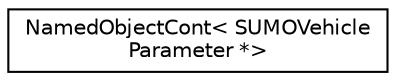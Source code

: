 digraph "Graphical Class Hierarchy"
{
  edge [fontname="Helvetica",fontsize="10",labelfontname="Helvetica",labelfontsize="10"];
  node [fontname="Helvetica",fontsize="10",shape=record];
  rankdir="LR";
  Node0 [label="NamedObjectCont\< SUMOVehicle\lParameter *\>",height=0.2,width=0.4,color="black", fillcolor="white", style="filled",URL="$d2/d4d/class_named_object_cont.html"];
}
